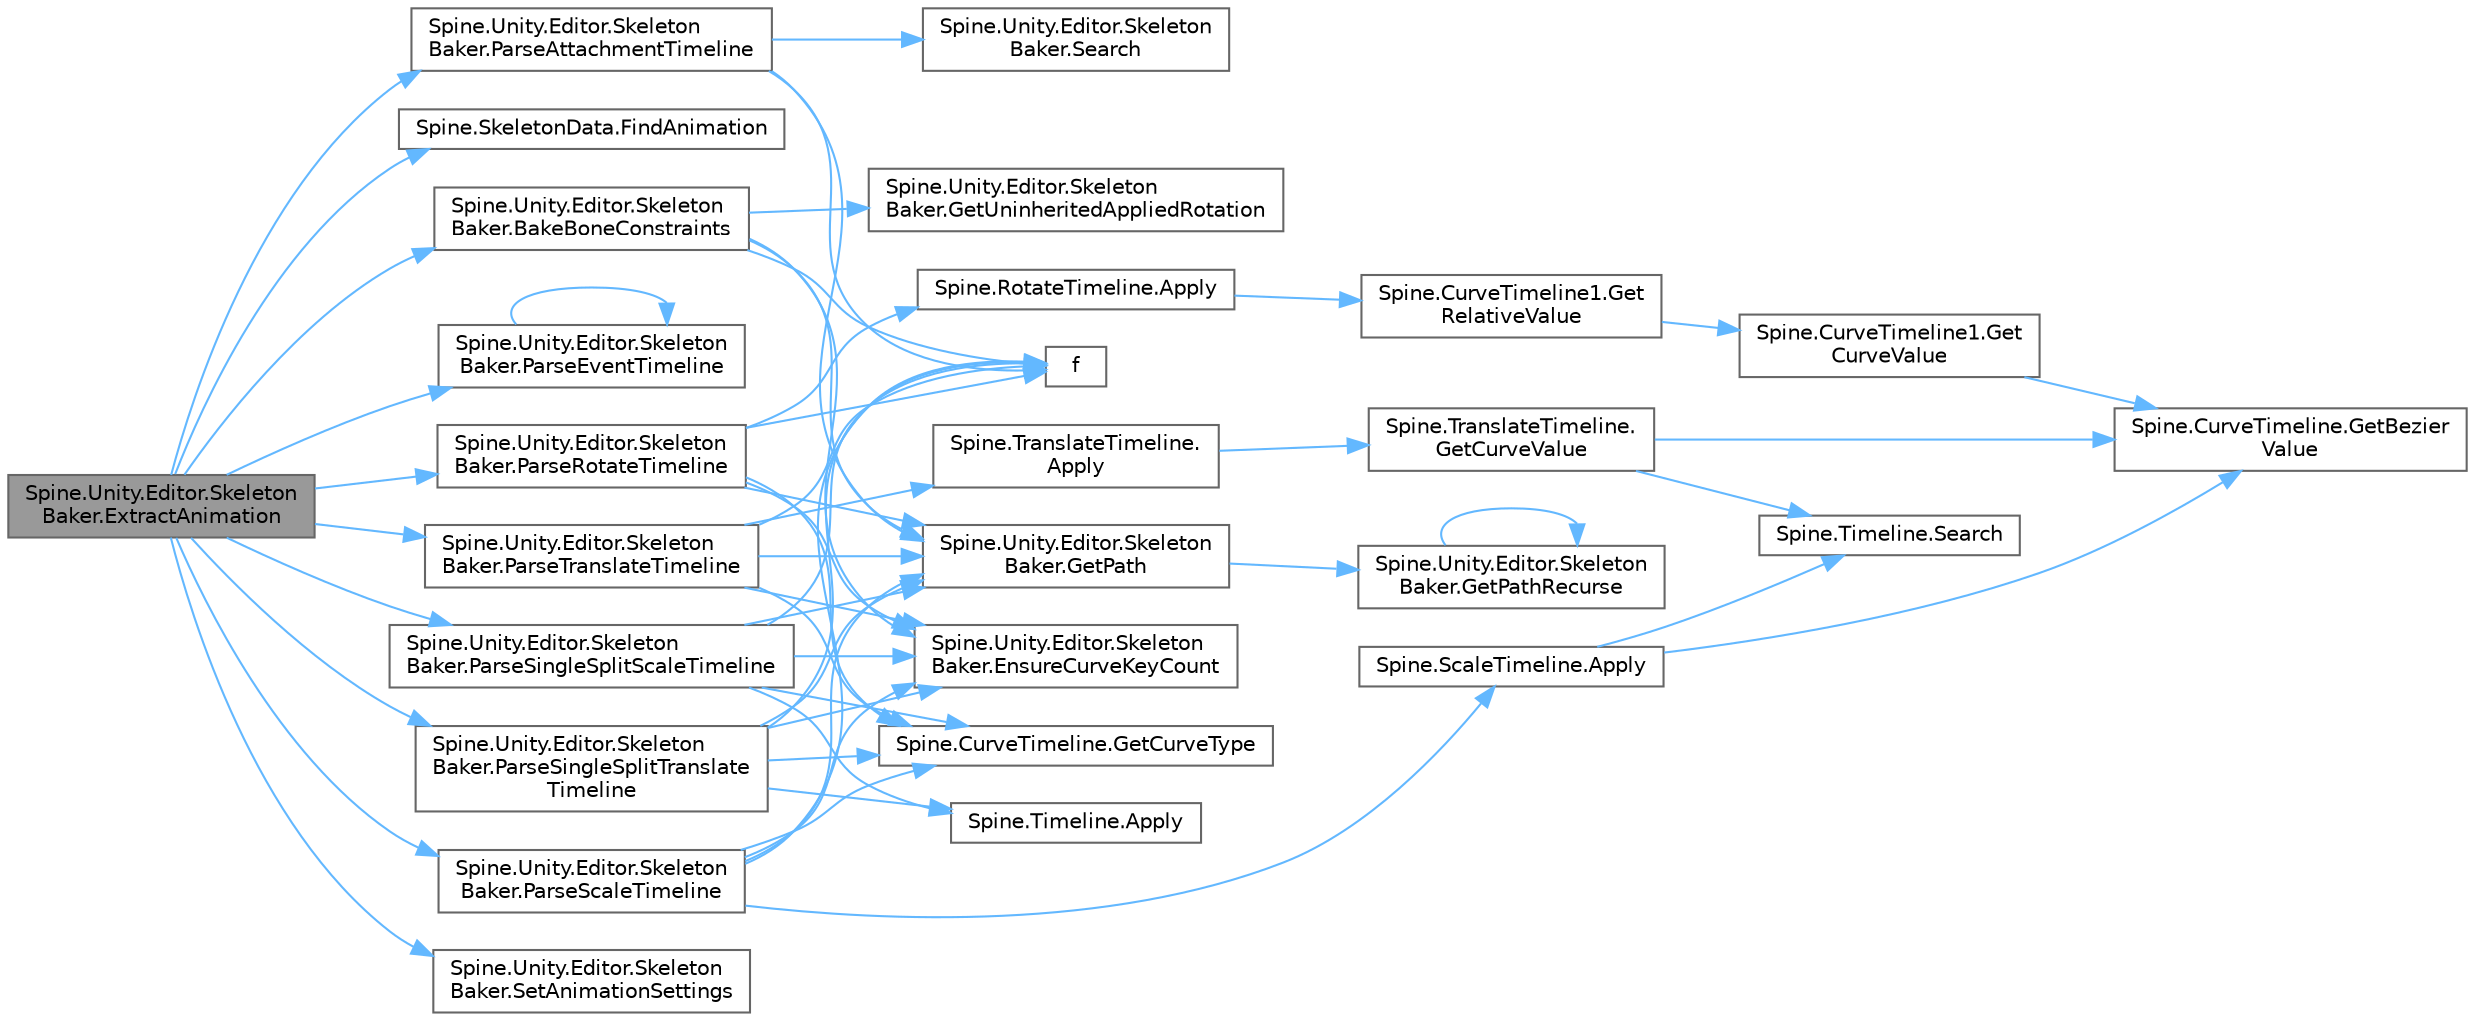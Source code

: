 digraph "Spine.Unity.Editor.SkeletonBaker.ExtractAnimation"
{
 // LATEX_PDF_SIZE
  bgcolor="transparent";
  edge [fontname=Helvetica,fontsize=10,labelfontname=Helvetica,labelfontsize=10];
  node [fontname=Helvetica,fontsize=10,shape=box,height=0.2,width=0.4];
  rankdir="LR";
  Node1 [id="Node000001",label="Spine.Unity.Editor.Skeleton\lBaker.ExtractAnimation",height=0.2,width=0.4,color="gray40", fillcolor="grey60", style="filled", fontcolor="black",tooltip=" "];
  Node1 -> Node2 [id="edge54_Node000001_Node000002",color="steelblue1",style="solid",tooltip=" "];
  Node2 [id="Node000002",label="Spine.Unity.Editor.Skeleton\lBaker.BakeBoneConstraints",height=0.2,width=0.4,color="grey40", fillcolor="white", style="filled",URL="$class_spine_1_1_unity_1_1_editor_1_1_skeleton_baker.html#aac96a7d27160d7d2e706d614f4ade7d2",tooltip=" "];
  Node2 -> Node3 [id="edge55_Node000002_Node000003",color="steelblue1",style="solid",tooltip=" "];
  Node3 [id="Node000003",label="Spine.Unity.Editor.Skeleton\lBaker.EnsureCurveKeyCount",height=0.2,width=0.4,color="grey40", fillcolor="white", style="filled",URL="$class_spine_1_1_unity_1_1_editor_1_1_skeleton_baker.html#a0f2b660fea828303e957f78e81cbcab2",tooltip=" "];
  Node2 -> Node4 [id="edge56_Node000002_Node000004",color="steelblue1",style="solid",tooltip=" "];
  Node4 [id="Node000004",label="f",height=0.2,width=0.4,color="grey40", fillcolor="white", style="filled",URL="$cxx11__tensor__map_8cpp.html#a7f507fea02198f6cb81c86640c7b1a4e",tooltip=" "];
  Node2 -> Node5 [id="edge57_Node000002_Node000005",color="steelblue1",style="solid",tooltip=" "];
  Node5 [id="Node000005",label="Spine.Unity.Editor.Skeleton\lBaker.GetPath",height=0.2,width=0.4,color="grey40", fillcolor="white", style="filled",URL="$class_spine_1_1_unity_1_1_editor_1_1_skeleton_baker.html#a4f676fb3b06c045a21886ce579e2610f",tooltip=" "];
  Node5 -> Node6 [id="edge58_Node000005_Node000006",color="steelblue1",style="solid",tooltip=" "];
  Node6 [id="Node000006",label="Spine.Unity.Editor.Skeleton\lBaker.GetPathRecurse",height=0.2,width=0.4,color="grey40", fillcolor="white", style="filled",URL="$class_spine_1_1_unity_1_1_editor_1_1_skeleton_baker.html#ae66478beef6e0ec59ef575ff139ea9d7",tooltip=" "];
  Node6 -> Node6 [id="edge59_Node000006_Node000006",color="steelblue1",style="solid",tooltip=" "];
  Node2 -> Node7 [id="edge60_Node000002_Node000007",color="steelblue1",style="solid",tooltip=" "];
  Node7 [id="Node000007",label="Spine.Unity.Editor.Skeleton\lBaker.GetUninheritedAppliedRotation",height=0.2,width=0.4,color="grey40", fillcolor="white", style="filled",URL="$class_spine_1_1_unity_1_1_editor_1_1_skeleton_baker.html#af7ac0003360b9519cbf08330235f3d1f",tooltip=" "];
  Node1 -> Node8 [id="edge61_Node000001_Node000008",color="steelblue1",style="solid",tooltip=" "];
  Node8 [id="Node000008",label="Spine.SkeletonData.FindAnimation",height=0.2,width=0.4,color="grey40", fillcolor="white", style="filled",URL="$class_spine_1_1_skeleton_data.html#a16a1061325d5653eb3632fe5bf12d4ef",tooltip="May be null."];
  Node1 -> Node9 [id="edge62_Node000001_Node000009",color="steelblue1",style="solid",tooltip=" "];
  Node9 [id="Node000009",label="Spine.Unity.Editor.Skeleton\lBaker.ParseAttachmentTimeline",height=0.2,width=0.4,color="grey40", fillcolor="white", style="filled",URL="$class_spine_1_1_unity_1_1_editor_1_1_skeleton_baker.html#ada66ff10566bc841e6c495145848ddba",tooltip=" "];
  Node9 -> Node4 [id="edge63_Node000009_Node000004",color="steelblue1",style="solid",tooltip=" "];
  Node9 -> Node5 [id="edge64_Node000009_Node000005",color="steelblue1",style="solid",tooltip=" "];
  Node9 -> Node10 [id="edge65_Node000009_Node000010",color="steelblue1",style="solid",tooltip=" "];
  Node10 [id="Node000010",label="Spine.Unity.Editor.Skeleton\lBaker.Search",height=0.2,width=0.4,color="grey40", fillcolor="white", style="filled",URL="$class_spine_1_1_unity_1_1_editor_1_1_skeleton_baker.html#abe9769db293b358abc1f54627cdb8f14",tooltip=" "];
  Node1 -> Node11 [id="edge66_Node000001_Node000011",color="steelblue1",style="solid",tooltip=" "];
  Node11 [id="Node000011",label="Spine.Unity.Editor.Skeleton\lBaker.ParseEventTimeline",height=0.2,width=0.4,color="grey40", fillcolor="white", style="filled",URL="$class_spine_1_1_unity_1_1_editor_1_1_skeleton_baker.html#a5ccf2cae9fcfd91b034b98cc51fc6a66",tooltip=" "];
  Node11 -> Node11 [id="edge67_Node000011_Node000011",color="steelblue1",style="solid",tooltip=" "];
  Node1 -> Node12 [id="edge68_Node000001_Node000012",color="steelblue1",style="solid",tooltip=" "];
  Node12 [id="Node000012",label="Spine.Unity.Editor.Skeleton\lBaker.ParseRotateTimeline",height=0.2,width=0.4,color="grey40", fillcolor="white", style="filled",URL="$class_spine_1_1_unity_1_1_editor_1_1_skeleton_baker.html#ae89dccf2c6c58d3e8195f926eab51ff1",tooltip=" "];
  Node12 -> Node13 [id="edge69_Node000012_Node000013",color="steelblue1",style="solid",tooltip=" "];
  Node13 [id="Node000013",label="Spine.RotateTimeline.Apply",height=0.2,width=0.4,color="grey40", fillcolor="white", style="filled",URL="$class_spine_1_1_rotate_timeline.html#acb0138facc948c17ec2dd1c45707b020",tooltip=" "];
  Node13 -> Node14 [id="edge70_Node000013_Node000014",color="steelblue1",style="solid",tooltip=" "];
  Node14 [id="Node000014",label="Spine.CurveTimeline1.Get\lRelativeValue",height=0.2,width=0.4,color="grey40", fillcolor="white", style="filled",URL="$class_spine_1_1_curve_timeline1.html#a1b7f414fc37bb68cef51c0032b0b8142",tooltip=" "];
  Node14 -> Node15 [id="edge71_Node000014_Node000015",color="steelblue1",style="solid",tooltip=" "];
  Node15 [id="Node000015",label="Spine.CurveTimeline1.Get\lCurveValue",height=0.2,width=0.4,color="grey40", fillcolor="white", style="filled",URL="$class_spine_1_1_curve_timeline1.html#a4c6265e50e7b3e9f359549ad55d94bf4",tooltip="Returns the interpolated value for the specified time."];
  Node15 -> Node16 [id="edge72_Node000015_Node000016",color="steelblue1",style="solid",tooltip=" "];
  Node16 [id="Node000016",label="Spine.CurveTimeline.GetBezier\lValue",height=0.2,width=0.4,color="grey40", fillcolor="white", style="filled",URL="$class_spine_1_1_curve_timeline.html#af5d5dc239e695c4ad4bb33396cb03d38",tooltip="Returns the Bezier interpolated value for the specified time."];
  Node12 -> Node3 [id="edge73_Node000012_Node000003",color="steelblue1",style="solid",tooltip=" "];
  Node12 -> Node4 [id="edge74_Node000012_Node000004",color="steelblue1",style="solid",tooltip=" "];
  Node12 -> Node17 [id="edge75_Node000012_Node000017",color="steelblue1",style="solid",tooltip=" "];
  Node17 [id="Node000017",label="Spine.CurveTimeline.GetCurveType",height=0.2,width=0.4,color="grey40", fillcolor="white", style="filled",URL="$class_spine_1_1_curve_timeline.html#a08d449a4eb9f83fc3292970d0cac522e",tooltip="Returns the interpolation type for the specified frame."];
  Node12 -> Node5 [id="edge76_Node000012_Node000005",color="steelblue1",style="solid",tooltip=" "];
  Node1 -> Node18 [id="edge77_Node000001_Node000018",color="steelblue1",style="solid",tooltip=" "];
  Node18 [id="Node000018",label="Spine.Unity.Editor.Skeleton\lBaker.ParseScaleTimeline",height=0.2,width=0.4,color="grey40", fillcolor="white", style="filled",URL="$class_spine_1_1_unity_1_1_editor_1_1_skeleton_baker.html#a62f853b247f14401671c80a31176d83c",tooltip=" "];
  Node18 -> Node19 [id="edge78_Node000018_Node000019",color="steelblue1",style="solid",tooltip=" "];
  Node19 [id="Node000019",label="Spine.ScaleTimeline.Apply",height=0.2,width=0.4,color="grey40", fillcolor="white", style="filled",URL="$class_spine_1_1_scale_timeline.html#a5d701540cc3b8ce63bffccb85d154758",tooltip=" "];
  Node19 -> Node16 [id="edge79_Node000019_Node000016",color="steelblue1",style="solid",tooltip=" "];
  Node19 -> Node20 [id="edge80_Node000019_Node000020",color="steelblue1",style="solid",tooltip=" "];
  Node20 [id="Node000020",label="Spine.Timeline.Search",height=0.2,width=0.4,color="grey40", fillcolor="white", style="filled",URL="$class_spine_1_1_timeline.html#a6f52e90749b66f8f4b84f0c34b2fe085",tooltip="Search using a stride of 1."];
  Node18 -> Node3 [id="edge81_Node000018_Node000003",color="steelblue1",style="solid",tooltip=" "];
  Node18 -> Node4 [id="edge82_Node000018_Node000004",color="steelblue1",style="solid",tooltip=" "];
  Node18 -> Node17 [id="edge83_Node000018_Node000017",color="steelblue1",style="solid",tooltip=" "];
  Node18 -> Node5 [id="edge84_Node000018_Node000005",color="steelblue1",style="solid",tooltip=" "];
  Node1 -> Node21 [id="edge85_Node000001_Node000021",color="steelblue1",style="solid",tooltip=" "];
  Node21 [id="Node000021",label="Spine.Unity.Editor.Skeleton\lBaker.ParseSingleSplitScaleTimeline",height=0.2,width=0.4,color="grey40", fillcolor="white", style="filled",URL="$class_spine_1_1_unity_1_1_editor_1_1_skeleton_baker.html#ac2e318e2a47b9999c8ade386b51c25e8",tooltip=" "];
  Node21 -> Node22 [id="edge86_Node000021_Node000022",color="steelblue1",style="solid",tooltip=" "];
  Node22 [id="Node000022",label="Spine.Timeline.Apply",height=0.2,width=0.4,color="grey40", fillcolor="white", style="filled",URL="$class_spine_1_1_timeline.html#ac69d4f351c6bc3b79b1052323bd4201a",tooltip="Applies this timeline to the skeleton."];
  Node21 -> Node3 [id="edge87_Node000021_Node000003",color="steelblue1",style="solid",tooltip=" "];
  Node21 -> Node4 [id="edge88_Node000021_Node000004",color="steelblue1",style="solid",tooltip=" "];
  Node21 -> Node17 [id="edge89_Node000021_Node000017",color="steelblue1",style="solid",tooltip=" "];
  Node21 -> Node5 [id="edge90_Node000021_Node000005",color="steelblue1",style="solid",tooltip=" "];
  Node1 -> Node23 [id="edge91_Node000001_Node000023",color="steelblue1",style="solid",tooltip=" "];
  Node23 [id="Node000023",label="Spine.Unity.Editor.Skeleton\lBaker.ParseSingleSplitTranslate\lTimeline",height=0.2,width=0.4,color="grey40", fillcolor="white", style="filled",URL="$class_spine_1_1_unity_1_1_editor_1_1_skeleton_baker.html#a05d08f9592912f0a51f28406720eb8e1",tooltip="Parses a single TranslateXTimeline or TranslateYTimeline. Only one of timelineX or timelineY shall be..."];
  Node23 -> Node22 [id="edge92_Node000023_Node000022",color="steelblue1",style="solid",tooltip=" "];
  Node23 -> Node3 [id="edge93_Node000023_Node000003",color="steelblue1",style="solid",tooltip=" "];
  Node23 -> Node4 [id="edge94_Node000023_Node000004",color="steelblue1",style="solid",tooltip=" "];
  Node23 -> Node17 [id="edge95_Node000023_Node000017",color="steelblue1",style="solid",tooltip=" "];
  Node23 -> Node5 [id="edge96_Node000023_Node000005",color="steelblue1",style="solid",tooltip=" "];
  Node1 -> Node24 [id="edge97_Node000001_Node000024",color="steelblue1",style="solid",tooltip=" "];
  Node24 [id="Node000024",label="Spine.Unity.Editor.Skeleton\lBaker.ParseTranslateTimeline",height=0.2,width=0.4,color="grey40", fillcolor="white", style="filled",URL="$class_spine_1_1_unity_1_1_editor_1_1_skeleton_baker.html#ab0ec452bbe81c401a9317ee74f7d7c38",tooltip=" "];
  Node24 -> Node25 [id="edge98_Node000024_Node000025",color="steelblue1",style="solid",tooltip=" "];
  Node25 [id="Node000025",label="Spine.TranslateTimeline.\lApply",height=0.2,width=0.4,color="grey40", fillcolor="white", style="filled",URL="$class_spine_1_1_translate_timeline.html#a6841d2eeb6b618db04bb781027a603c0",tooltip=" "];
  Node25 -> Node26 [id="edge99_Node000025_Node000026",color="steelblue1",style="solid",tooltip=" "];
  Node26 [id="Node000026",label="Spine.TranslateTimeline.\lGetCurveValue",height=0.2,width=0.4,color="grey40", fillcolor="white", style="filled",URL="$class_spine_1_1_translate_timeline.html#a94f6dccce137883b7cb49469e2cb8231",tooltip=" "];
  Node26 -> Node16 [id="edge100_Node000026_Node000016",color="steelblue1",style="solid",tooltip=" "];
  Node26 -> Node20 [id="edge101_Node000026_Node000020",color="steelblue1",style="solid",tooltip=" "];
  Node24 -> Node3 [id="edge102_Node000024_Node000003",color="steelblue1",style="solid",tooltip=" "];
  Node24 -> Node4 [id="edge103_Node000024_Node000004",color="steelblue1",style="solid",tooltip=" "];
  Node24 -> Node17 [id="edge104_Node000024_Node000017",color="steelblue1",style="solid",tooltip=" "];
  Node24 -> Node5 [id="edge105_Node000024_Node000005",color="steelblue1",style="solid",tooltip=" "];
  Node1 -> Node27 [id="edge106_Node000001_Node000027",color="steelblue1",style="solid",tooltip=" "];
  Node27 [id="Node000027",label="Spine.Unity.Editor.Skeleton\lBaker.SetAnimationSettings",height=0.2,width=0.4,color="grey40", fillcolor="white", style="filled",URL="$class_spine_1_1_unity_1_1_editor_1_1_skeleton_baker.html#a02fef2c3ef82fb57bd38b38e48bf1ad2",tooltip=" "];
}
